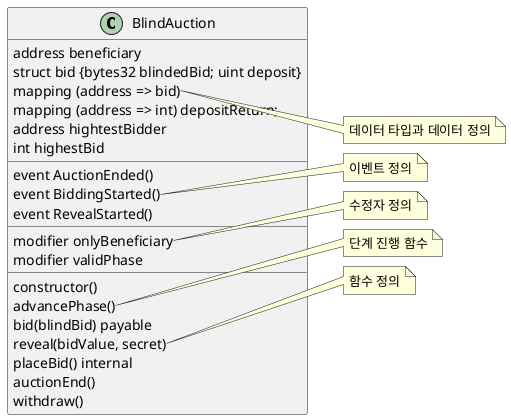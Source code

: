 @startuml
'https://plantuml.com/class-diagram

class BlindAuction {
address beneficiary
struct bid {bytes32 blindedBid; uint deposit}
mapping (address => bid)
mapping (address => int) depositReturn;
address hightestBidder
int highestBid
__
event AuctionEnded()
event BiddingStarted()
event RevealStarted()
__
modifier onlyBeneficiary
modifier validPhase
__
constructor()
advancePhase()
bid(blindBid) payable
reveal(bidValue, secret)
placeBid() internal
auctionEnd()
withdraw()
}

note right of BlindAuction::mapping
데이터 타입과 데이터 정의
end note
note right of BlindAuction::BiddingStarted
이벤트 정의
end note
note right of BlindAuction::onlyBeneficiary
수정자 정의
end note
note right of BlindAuction::advancePhase
단계 진행 함수
end note
note right of BlindAuction::reveal
함수 정의
end note

@enduml